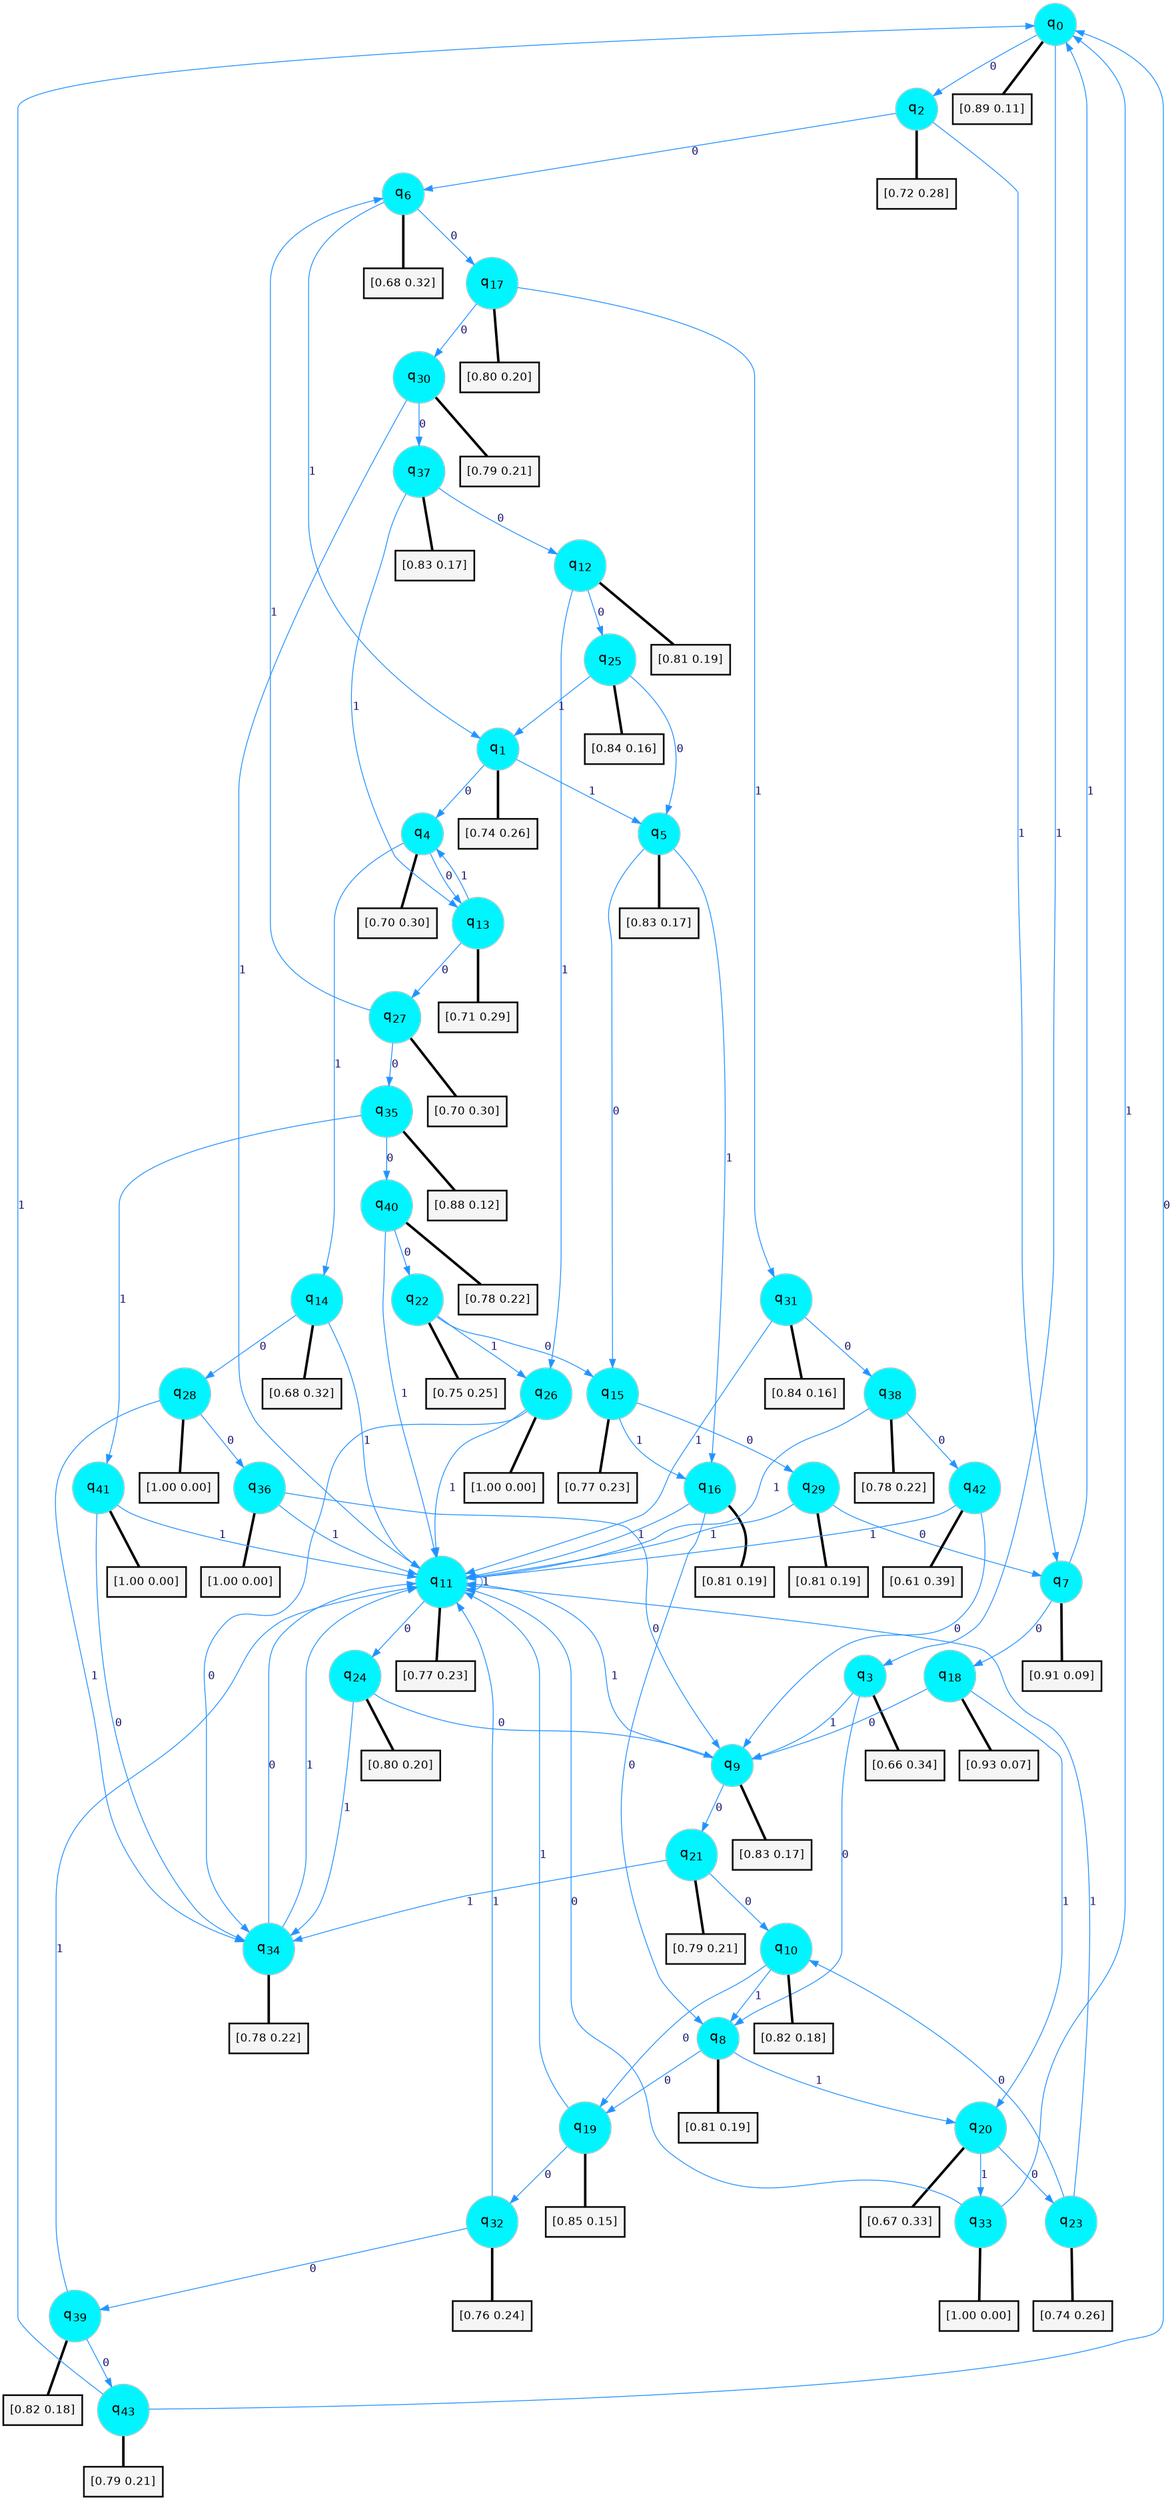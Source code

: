 digraph G {
graph [
bgcolor=transparent, dpi=300, rankdir=TD, size="40,25"];
node [
color=gray, fillcolor=turquoise1, fontcolor=black, fontname=Helvetica, fontsize=16, fontweight=bold, shape=circle, style=filled];
edge [
arrowsize=1, color=dodgerblue1, fontcolor=midnightblue, fontname=courier, fontweight=bold, penwidth=1, style=solid, weight=20];
0[label=<q<SUB>0</SUB>>];
1[label=<q<SUB>1</SUB>>];
2[label=<q<SUB>2</SUB>>];
3[label=<q<SUB>3</SUB>>];
4[label=<q<SUB>4</SUB>>];
5[label=<q<SUB>5</SUB>>];
6[label=<q<SUB>6</SUB>>];
7[label=<q<SUB>7</SUB>>];
8[label=<q<SUB>8</SUB>>];
9[label=<q<SUB>9</SUB>>];
10[label=<q<SUB>10</SUB>>];
11[label=<q<SUB>11</SUB>>];
12[label=<q<SUB>12</SUB>>];
13[label=<q<SUB>13</SUB>>];
14[label=<q<SUB>14</SUB>>];
15[label=<q<SUB>15</SUB>>];
16[label=<q<SUB>16</SUB>>];
17[label=<q<SUB>17</SUB>>];
18[label=<q<SUB>18</SUB>>];
19[label=<q<SUB>19</SUB>>];
20[label=<q<SUB>20</SUB>>];
21[label=<q<SUB>21</SUB>>];
22[label=<q<SUB>22</SUB>>];
23[label=<q<SUB>23</SUB>>];
24[label=<q<SUB>24</SUB>>];
25[label=<q<SUB>25</SUB>>];
26[label=<q<SUB>26</SUB>>];
27[label=<q<SUB>27</SUB>>];
28[label=<q<SUB>28</SUB>>];
29[label=<q<SUB>29</SUB>>];
30[label=<q<SUB>30</SUB>>];
31[label=<q<SUB>31</SUB>>];
32[label=<q<SUB>32</SUB>>];
33[label=<q<SUB>33</SUB>>];
34[label=<q<SUB>34</SUB>>];
35[label=<q<SUB>35</SUB>>];
36[label=<q<SUB>36</SUB>>];
37[label=<q<SUB>37</SUB>>];
38[label=<q<SUB>38</SUB>>];
39[label=<q<SUB>39</SUB>>];
40[label=<q<SUB>40</SUB>>];
41[label=<q<SUB>41</SUB>>];
42[label=<q<SUB>42</SUB>>];
43[label=<q<SUB>43</SUB>>];
44[label="[0.89 0.11]", shape=box,fontcolor=black, fontname=Helvetica, fontsize=14, penwidth=2, fillcolor=whitesmoke,color=black];
45[label="[0.74 0.26]", shape=box,fontcolor=black, fontname=Helvetica, fontsize=14, penwidth=2, fillcolor=whitesmoke,color=black];
46[label="[0.72 0.28]", shape=box,fontcolor=black, fontname=Helvetica, fontsize=14, penwidth=2, fillcolor=whitesmoke,color=black];
47[label="[0.66 0.34]", shape=box,fontcolor=black, fontname=Helvetica, fontsize=14, penwidth=2, fillcolor=whitesmoke,color=black];
48[label="[0.70 0.30]", shape=box,fontcolor=black, fontname=Helvetica, fontsize=14, penwidth=2, fillcolor=whitesmoke,color=black];
49[label="[0.83 0.17]", shape=box,fontcolor=black, fontname=Helvetica, fontsize=14, penwidth=2, fillcolor=whitesmoke,color=black];
50[label="[0.68 0.32]", shape=box,fontcolor=black, fontname=Helvetica, fontsize=14, penwidth=2, fillcolor=whitesmoke,color=black];
51[label="[0.91 0.09]", shape=box,fontcolor=black, fontname=Helvetica, fontsize=14, penwidth=2, fillcolor=whitesmoke,color=black];
52[label="[0.81 0.19]", shape=box,fontcolor=black, fontname=Helvetica, fontsize=14, penwidth=2, fillcolor=whitesmoke,color=black];
53[label="[0.83 0.17]", shape=box,fontcolor=black, fontname=Helvetica, fontsize=14, penwidth=2, fillcolor=whitesmoke,color=black];
54[label="[0.82 0.18]", shape=box,fontcolor=black, fontname=Helvetica, fontsize=14, penwidth=2, fillcolor=whitesmoke,color=black];
55[label="[0.77 0.23]", shape=box,fontcolor=black, fontname=Helvetica, fontsize=14, penwidth=2, fillcolor=whitesmoke,color=black];
56[label="[0.81 0.19]", shape=box,fontcolor=black, fontname=Helvetica, fontsize=14, penwidth=2, fillcolor=whitesmoke,color=black];
57[label="[0.71 0.29]", shape=box,fontcolor=black, fontname=Helvetica, fontsize=14, penwidth=2, fillcolor=whitesmoke,color=black];
58[label="[0.68 0.32]", shape=box,fontcolor=black, fontname=Helvetica, fontsize=14, penwidth=2, fillcolor=whitesmoke,color=black];
59[label="[0.77 0.23]", shape=box,fontcolor=black, fontname=Helvetica, fontsize=14, penwidth=2, fillcolor=whitesmoke,color=black];
60[label="[0.81 0.19]", shape=box,fontcolor=black, fontname=Helvetica, fontsize=14, penwidth=2, fillcolor=whitesmoke,color=black];
61[label="[0.80 0.20]", shape=box,fontcolor=black, fontname=Helvetica, fontsize=14, penwidth=2, fillcolor=whitesmoke,color=black];
62[label="[0.93 0.07]", shape=box,fontcolor=black, fontname=Helvetica, fontsize=14, penwidth=2, fillcolor=whitesmoke,color=black];
63[label="[0.85 0.15]", shape=box,fontcolor=black, fontname=Helvetica, fontsize=14, penwidth=2, fillcolor=whitesmoke,color=black];
64[label="[0.67 0.33]", shape=box,fontcolor=black, fontname=Helvetica, fontsize=14, penwidth=2, fillcolor=whitesmoke,color=black];
65[label="[0.79 0.21]", shape=box,fontcolor=black, fontname=Helvetica, fontsize=14, penwidth=2, fillcolor=whitesmoke,color=black];
66[label="[0.75 0.25]", shape=box,fontcolor=black, fontname=Helvetica, fontsize=14, penwidth=2, fillcolor=whitesmoke,color=black];
67[label="[0.74 0.26]", shape=box,fontcolor=black, fontname=Helvetica, fontsize=14, penwidth=2, fillcolor=whitesmoke,color=black];
68[label="[0.80 0.20]", shape=box,fontcolor=black, fontname=Helvetica, fontsize=14, penwidth=2, fillcolor=whitesmoke,color=black];
69[label="[0.84 0.16]", shape=box,fontcolor=black, fontname=Helvetica, fontsize=14, penwidth=2, fillcolor=whitesmoke,color=black];
70[label="[1.00 0.00]", shape=box,fontcolor=black, fontname=Helvetica, fontsize=14, penwidth=2, fillcolor=whitesmoke,color=black];
71[label="[0.70 0.30]", shape=box,fontcolor=black, fontname=Helvetica, fontsize=14, penwidth=2, fillcolor=whitesmoke,color=black];
72[label="[1.00 0.00]", shape=box,fontcolor=black, fontname=Helvetica, fontsize=14, penwidth=2, fillcolor=whitesmoke,color=black];
73[label="[0.81 0.19]", shape=box,fontcolor=black, fontname=Helvetica, fontsize=14, penwidth=2, fillcolor=whitesmoke,color=black];
74[label="[0.79 0.21]", shape=box,fontcolor=black, fontname=Helvetica, fontsize=14, penwidth=2, fillcolor=whitesmoke,color=black];
75[label="[0.84 0.16]", shape=box,fontcolor=black, fontname=Helvetica, fontsize=14, penwidth=2, fillcolor=whitesmoke,color=black];
76[label="[0.76 0.24]", shape=box,fontcolor=black, fontname=Helvetica, fontsize=14, penwidth=2, fillcolor=whitesmoke,color=black];
77[label="[1.00 0.00]", shape=box,fontcolor=black, fontname=Helvetica, fontsize=14, penwidth=2, fillcolor=whitesmoke,color=black];
78[label="[0.78 0.22]", shape=box,fontcolor=black, fontname=Helvetica, fontsize=14, penwidth=2, fillcolor=whitesmoke,color=black];
79[label="[0.88 0.12]", shape=box,fontcolor=black, fontname=Helvetica, fontsize=14, penwidth=2, fillcolor=whitesmoke,color=black];
80[label="[1.00 0.00]", shape=box,fontcolor=black, fontname=Helvetica, fontsize=14, penwidth=2, fillcolor=whitesmoke,color=black];
81[label="[0.83 0.17]", shape=box,fontcolor=black, fontname=Helvetica, fontsize=14, penwidth=2, fillcolor=whitesmoke,color=black];
82[label="[0.78 0.22]", shape=box,fontcolor=black, fontname=Helvetica, fontsize=14, penwidth=2, fillcolor=whitesmoke,color=black];
83[label="[0.82 0.18]", shape=box,fontcolor=black, fontname=Helvetica, fontsize=14, penwidth=2, fillcolor=whitesmoke,color=black];
84[label="[0.78 0.22]", shape=box,fontcolor=black, fontname=Helvetica, fontsize=14, penwidth=2, fillcolor=whitesmoke,color=black];
85[label="[1.00 0.00]", shape=box,fontcolor=black, fontname=Helvetica, fontsize=14, penwidth=2, fillcolor=whitesmoke,color=black];
86[label="[0.61 0.39]", shape=box,fontcolor=black, fontname=Helvetica, fontsize=14, penwidth=2, fillcolor=whitesmoke,color=black];
87[label="[0.79 0.21]", shape=box,fontcolor=black, fontname=Helvetica, fontsize=14, penwidth=2, fillcolor=whitesmoke,color=black];
0->2 [label=0];
0->3 [label=1];
0->44 [arrowhead=none, penwidth=3,color=black];
1->4 [label=0];
1->5 [label=1];
1->45 [arrowhead=none, penwidth=3,color=black];
2->6 [label=0];
2->7 [label=1];
2->46 [arrowhead=none, penwidth=3,color=black];
3->8 [label=0];
3->9 [label=1];
3->47 [arrowhead=none, penwidth=3,color=black];
4->13 [label=0];
4->14 [label=1];
4->48 [arrowhead=none, penwidth=3,color=black];
5->15 [label=0];
5->16 [label=1];
5->49 [arrowhead=none, penwidth=3,color=black];
6->17 [label=0];
6->1 [label=1];
6->50 [arrowhead=none, penwidth=3,color=black];
7->18 [label=0];
7->0 [label=1];
7->51 [arrowhead=none, penwidth=3,color=black];
8->19 [label=0];
8->20 [label=1];
8->52 [arrowhead=none, penwidth=3,color=black];
9->21 [label=0];
9->11 [label=1];
9->53 [arrowhead=none, penwidth=3,color=black];
10->19 [label=0];
10->8 [label=1];
10->54 [arrowhead=none, penwidth=3,color=black];
11->24 [label=0];
11->11 [label=1];
11->55 [arrowhead=none, penwidth=3,color=black];
12->25 [label=0];
12->26 [label=1];
12->56 [arrowhead=none, penwidth=3,color=black];
13->27 [label=0];
13->4 [label=1];
13->57 [arrowhead=none, penwidth=3,color=black];
14->28 [label=0];
14->11 [label=1];
14->58 [arrowhead=none, penwidth=3,color=black];
15->29 [label=0];
15->16 [label=1];
15->59 [arrowhead=none, penwidth=3,color=black];
16->8 [label=0];
16->11 [label=1];
16->60 [arrowhead=none, penwidth=3,color=black];
17->30 [label=0];
17->31 [label=1];
17->61 [arrowhead=none, penwidth=3,color=black];
18->9 [label=0];
18->20 [label=1];
18->62 [arrowhead=none, penwidth=3,color=black];
19->32 [label=0];
19->11 [label=1];
19->63 [arrowhead=none, penwidth=3,color=black];
20->23 [label=0];
20->33 [label=1];
20->64 [arrowhead=none, penwidth=3,color=black];
21->10 [label=0];
21->34 [label=1];
21->65 [arrowhead=none, penwidth=3,color=black];
22->15 [label=0];
22->26 [label=1];
22->66 [arrowhead=none, penwidth=3,color=black];
23->10 [label=0];
23->11 [label=1];
23->67 [arrowhead=none, penwidth=3,color=black];
24->9 [label=0];
24->34 [label=1];
24->68 [arrowhead=none, penwidth=3,color=black];
25->5 [label=0];
25->1 [label=1];
25->69 [arrowhead=none, penwidth=3,color=black];
26->34 [label=0];
26->11 [label=1];
26->70 [arrowhead=none, penwidth=3,color=black];
27->35 [label=0];
27->6 [label=1];
27->71 [arrowhead=none, penwidth=3,color=black];
28->36 [label=0];
28->34 [label=1];
28->72 [arrowhead=none, penwidth=3,color=black];
29->7 [label=0];
29->11 [label=1];
29->73 [arrowhead=none, penwidth=3,color=black];
30->37 [label=0];
30->11 [label=1];
30->74 [arrowhead=none, penwidth=3,color=black];
31->38 [label=0];
31->11 [label=1];
31->75 [arrowhead=none, penwidth=3,color=black];
32->39 [label=0];
32->11 [label=1];
32->76 [arrowhead=none, penwidth=3,color=black];
33->11 [label=0];
33->0 [label=1];
33->77 [arrowhead=none, penwidth=3,color=black];
34->11 [label=0];
34->11 [label=1];
34->78 [arrowhead=none, penwidth=3,color=black];
35->40 [label=0];
35->41 [label=1];
35->79 [arrowhead=none, penwidth=3,color=black];
36->9 [label=0];
36->11 [label=1];
36->80 [arrowhead=none, penwidth=3,color=black];
37->12 [label=0];
37->13 [label=1];
37->81 [arrowhead=none, penwidth=3,color=black];
38->42 [label=0];
38->11 [label=1];
38->82 [arrowhead=none, penwidth=3,color=black];
39->43 [label=0];
39->11 [label=1];
39->83 [arrowhead=none, penwidth=3,color=black];
40->22 [label=0];
40->11 [label=1];
40->84 [arrowhead=none, penwidth=3,color=black];
41->34 [label=0];
41->11 [label=1];
41->85 [arrowhead=none, penwidth=3,color=black];
42->9 [label=0];
42->11 [label=1];
42->86 [arrowhead=none, penwidth=3,color=black];
43->0 [label=0];
43->0 [label=1];
43->87 [arrowhead=none, penwidth=3,color=black];
}
